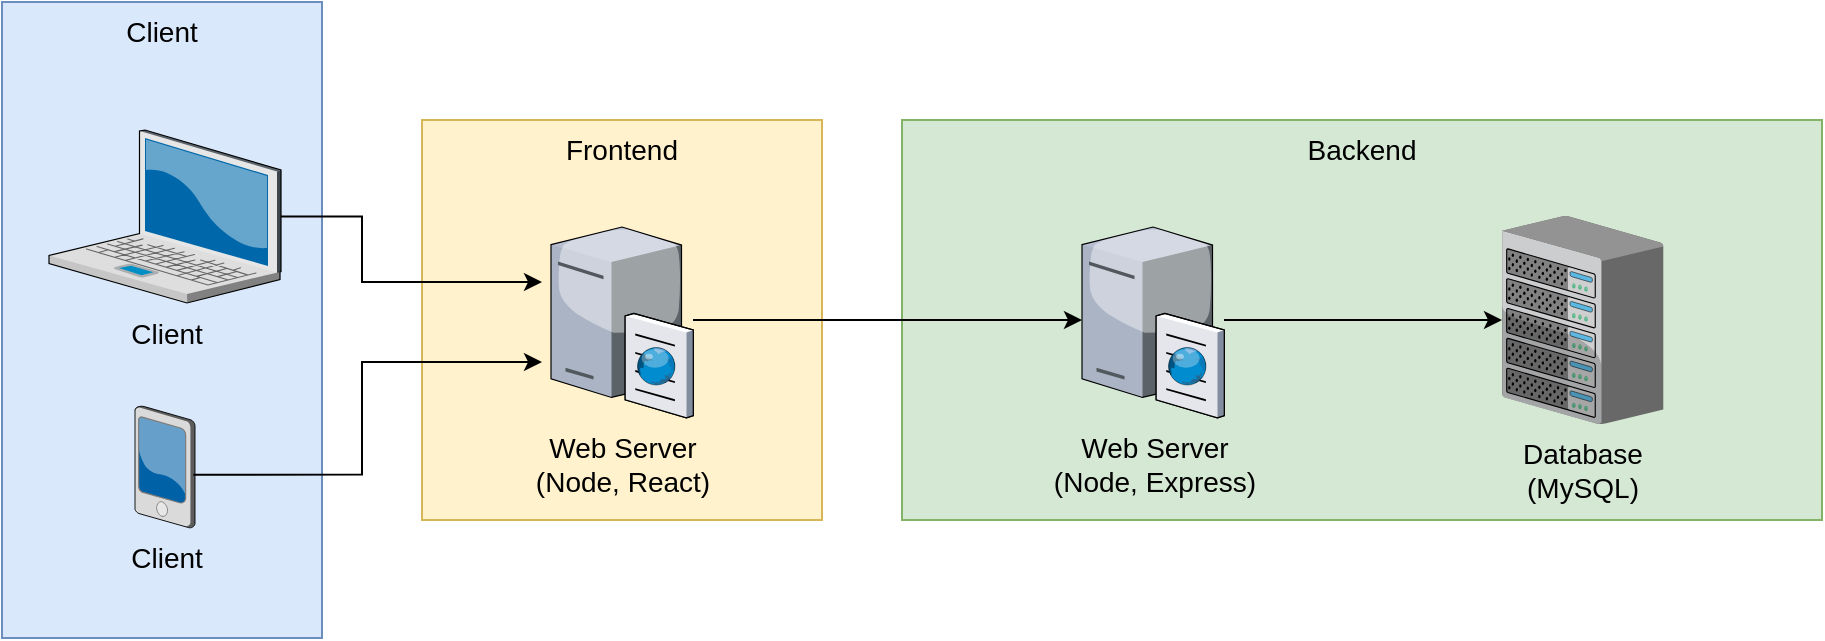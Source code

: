 <mxfile version="14.9.8" type="device"><diagram name="Page-1" id="e3a06f82-3646-2815-327d-82caf3d4e204"><mxGraphModel dx="962" dy="793" grid="1" gridSize="10" guides="1" tooltips="1" connect="1" arrows="1" fold="1" page="1" pageScale="1.5" pageWidth="1169" pageHeight="826" background="none" math="0" shadow="0"><root><mxCell id="0" style=";html=1;"/><mxCell id="1" style=";html=1;" parent="0"/><mxCell id="6a7d8f32e03d9370-60" value="Backend" style="whiteSpace=wrap;html=1;fillColor=#d5e8d4;fontSize=14;strokeColor=#82b366;verticalAlign=top;" parent="1" vertex="1"><mxGeometry x="930" y="259" width="460" height="200" as="geometry"/></mxCell><mxCell id="6a7d8f32e03d9370-58" value="Client" style="whiteSpace=wrap;html=1;fillColor=#dae8fc;fontSize=14;strokeColor=#6c8ebf;verticalAlign=top;" parent="1" vertex="1"><mxGeometry x="480" y="200" width="160" height="318" as="geometry"/></mxCell><mxCell id="6a7d8f32e03d9370-1" value="Client" style="verticalLabelPosition=bottom;aspect=fixed;html=1;verticalAlign=top;strokeColor=none;shape=mxgraph.citrix.laptop_2;fillColor=#66B2FF;gradientColor=#0066CC;fontSize=14;" parent="1" vertex="1"><mxGeometry x="503.5" y="264" width="116" height="86.5" as="geometry"/></mxCell><mxCell id="6a7d8f32e03d9370-6" value="Client" style="verticalLabelPosition=bottom;aspect=fixed;html=1;verticalAlign=top;strokeColor=none;shape=mxgraph.citrix.pda;fillColor=#66B2FF;gradientColor=#0066CC;fontSize=14;" parent="1" vertex="1"><mxGeometry x="546.5" y="402" width="30" height="61" as="geometry"/></mxCell><mxCell id="xA8ijxzIqY7nlNFiSnmm-6" style="edgeStyle=orthogonalEdgeStyle;rounded=0;orthogonalLoop=1;jettySize=auto;html=1;" edge="1" parent="1" source="6a7d8f32e03d9370-15"><mxGeometry relative="1" as="geometry"><mxPoint x="1230" y="359" as="targetPoint"/></mxGeometry></mxCell><mxCell id="6a7d8f32e03d9370-15" value="Web Server&lt;br&gt;(Node, Express)" style="verticalLabelPosition=bottom;aspect=fixed;html=1;verticalAlign=top;strokeColor=none;shape=mxgraph.citrix.cache_server;fillColor=#66B2FF;gradientColor=#0066CC;fontSize=14;labelPosition=center;align=center;" parent="1" vertex="1"><mxGeometry x="1020" y="310.25" width="71" height="97.5" as="geometry"/></mxCell><mxCell id="6a7d8f32e03d9370-16" value="Database&lt;br&gt;(MySQL)" style="verticalLabelPosition=bottom;aspect=fixed;html=1;verticalAlign=top;strokeColor=none;shape=mxgraph.citrix.chassis;fillColor=#66B2FF;gradientColor=#0066CC;fontSize=14;" parent="1" vertex="1"><mxGeometry x="1230" y="306.94" width="80.66" height="104.12" as="geometry"/></mxCell><mxCell id="xA8ijxzIqY7nlNFiSnmm-2" value="Frontend" style="whiteSpace=wrap;html=1;fillColor=#fff2cc;fontSize=14;strokeColor=#d6b656;verticalAlign=top;" vertex="1" parent="1"><mxGeometry x="690" y="259" width="200" height="200" as="geometry"/></mxCell><mxCell id="xA8ijxzIqY7nlNFiSnmm-9" style="edgeStyle=orthogonalEdgeStyle;rounded=0;orthogonalLoop=1;jettySize=auto;html=1;" edge="1" parent="1" source="xA8ijxzIqY7nlNFiSnmm-1" target="6a7d8f32e03d9370-15"><mxGeometry relative="1" as="geometry"/></mxCell><mxCell id="xA8ijxzIqY7nlNFiSnmm-1" value="Web Server&lt;br&gt;(Node, React)" style="verticalLabelPosition=bottom;aspect=fixed;html=1;verticalAlign=top;strokeColor=none;shape=mxgraph.citrix.cache_server;fillColor=#66B2FF;gradientColor=#0066CC;fontSize=14;labelPosition=center;align=center;" vertex="1" parent="1"><mxGeometry x="754.5" y="310.25" width="71" height="97.5" as="geometry"/></mxCell><mxCell id="xA8ijxzIqY7nlNFiSnmm-3" style="edgeStyle=orthogonalEdgeStyle;rounded=0;orthogonalLoop=1;jettySize=auto;html=1;" edge="1" parent="1" source="6a7d8f32e03d9370-1"><mxGeometry relative="1" as="geometry"><mxPoint x="750" y="340" as="targetPoint"/><Array as="points"><mxPoint x="660" y="307"/><mxPoint x="660" y="340"/></Array></mxGeometry></mxCell><mxCell id="xA8ijxzIqY7nlNFiSnmm-4" style="edgeStyle=orthogonalEdgeStyle;rounded=0;orthogonalLoop=1;jettySize=auto;html=1;exitX=0.972;exitY=0.563;exitDx=0;exitDy=0;exitPerimeter=0;" edge="1" parent="1" source="6a7d8f32e03d9370-6"><mxGeometry relative="1" as="geometry"><mxPoint x="750" y="380" as="targetPoint"/><Array as="points"><mxPoint x="660" y="436"/><mxPoint x="660" y="380"/></Array></mxGeometry></mxCell></root></mxGraphModel></diagram></mxfile>